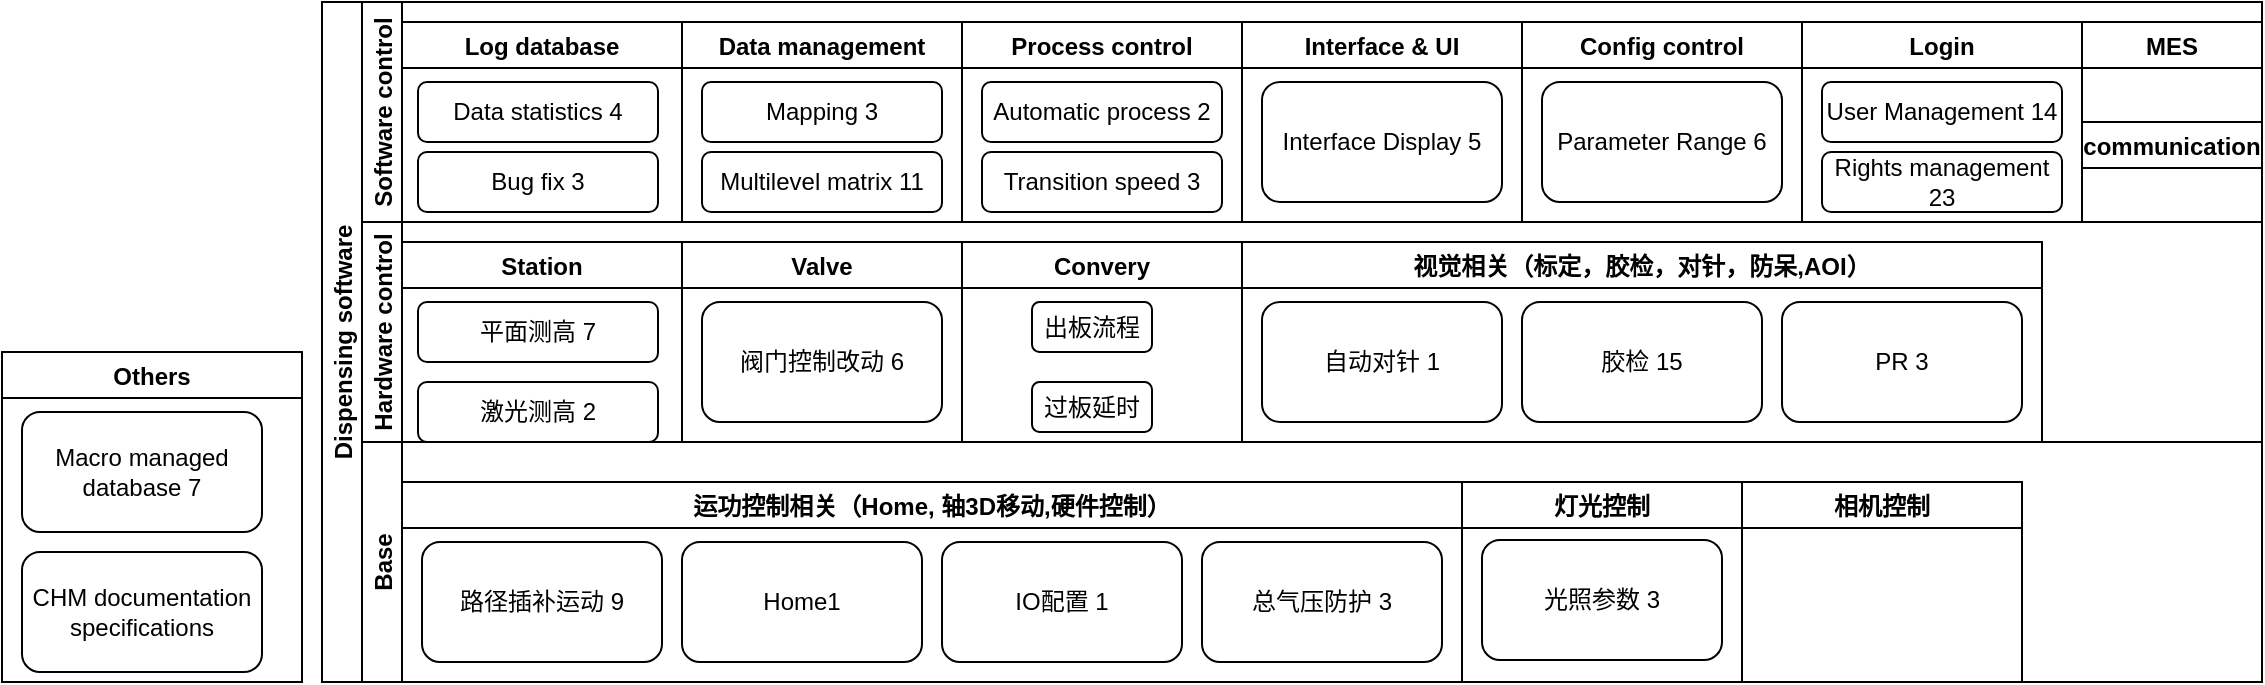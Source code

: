 <mxfile version="18.0.3" type="github">
  <diagram name="Page-1" id="12e1b939-464a-85fe-373e-61e167be1490">
    <mxGraphModel dx="861" dy="507" grid="1" gridSize="10" guides="1" tooltips="1" connect="1" arrows="1" fold="1" page="1" pageScale="1.5" pageWidth="1169" pageHeight="826" background="none" math="0" shadow="0">
      <root>
        <mxCell id="0" />
        <mxCell id="1" parent="0" />
        <mxCell id="Wz3pbXOtHqT8NCrgispx-46" value="Dispensing software" style="swimlane;childLayout=stackLayout;resizeParent=1;resizeParentMax=0;horizontal=0;startSize=20;horizontalStack=0;" vertex="1" parent="1">
          <mxGeometry x="160" width="970" height="340" as="geometry" />
        </mxCell>
        <mxCell id="Wz3pbXOtHqT8NCrgispx-47" value="Software control" style="swimlane;startSize=20;horizontal=0;" vertex="1" parent="Wz3pbXOtHqT8NCrgispx-46">
          <mxGeometry x="20" width="950" height="110" as="geometry" />
        </mxCell>
        <mxCell id="Wz3pbXOtHqT8NCrgispx-43" value="Interface &amp; UI" style="swimlane;" vertex="1" parent="Wz3pbXOtHqT8NCrgispx-47">
          <mxGeometry x="440" y="10" width="140" height="100" as="geometry" />
        </mxCell>
        <mxCell id="Wz3pbXOtHqT8NCrgispx-10" value="Interface Display 5" style="rounded=1;whiteSpace=wrap;html=1;" vertex="1" parent="Wz3pbXOtHqT8NCrgispx-43">
          <mxGeometry x="10" y="30" width="120" height="60" as="geometry" />
        </mxCell>
        <mxCell id="Wz3pbXOtHqT8NCrgispx-39" value="Config control" style="swimlane;" vertex="1" parent="Wz3pbXOtHqT8NCrgispx-47">
          <mxGeometry x="580" y="10" width="140" height="100" as="geometry" />
        </mxCell>
        <mxCell id="Wz3pbXOtHqT8NCrgispx-9" value="Parameter Range 6" style="rounded=1;whiteSpace=wrap;html=1;" vertex="1" parent="Wz3pbXOtHqT8NCrgispx-39">
          <mxGeometry x="10" y="30" width="120" height="60" as="geometry" />
        </mxCell>
        <mxCell id="Wz3pbXOtHqT8NCrgispx-41" value="Login" style="swimlane;" vertex="1" parent="Wz3pbXOtHqT8NCrgispx-47">
          <mxGeometry x="720" y="10" width="140" height="100" as="geometry" />
        </mxCell>
        <mxCell id="Wz3pbXOtHqT8NCrgispx-78" value="User Management 14" style="rounded=1;whiteSpace=wrap;html=1;" vertex="1" parent="Wz3pbXOtHqT8NCrgispx-41">
          <mxGeometry x="10" y="30" width="120" height="30" as="geometry" />
        </mxCell>
        <mxCell id="Wz3pbXOtHqT8NCrgispx-79" value="Rights management 23" style="rounded=1;whiteSpace=wrap;html=1;" vertex="1" parent="Wz3pbXOtHqT8NCrgispx-41">
          <mxGeometry x="10" y="65" width="120" height="30" as="geometry" />
        </mxCell>
        <mxCell id="Wz3pbXOtHqT8NCrgispx-26" value="Log database" style="swimlane;" vertex="1" parent="Wz3pbXOtHqT8NCrgispx-47">
          <mxGeometry x="20" y="10" width="140" height="100" as="geometry" />
        </mxCell>
        <mxCell id="Wz3pbXOtHqT8NCrgispx-13" value="Data statistics 4" style="rounded=1;whiteSpace=wrap;html=1;" vertex="1" parent="Wz3pbXOtHqT8NCrgispx-26">
          <mxGeometry x="8" y="30" width="120" height="30" as="geometry" />
        </mxCell>
        <mxCell id="Wz3pbXOtHqT8NCrgispx-68" value="Bug fix 3" style="rounded=1;whiteSpace=wrap;html=1;" vertex="1" parent="Wz3pbXOtHqT8NCrgispx-26">
          <mxGeometry x="8" y="65" width="120" height="30" as="geometry" />
        </mxCell>
        <mxCell id="Wz3pbXOtHqT8NCrgispx-36" value="Process control" style="swimlane;" vertex="1" parent="Wz3pbXOtHqT8NCrgispx-47">
          <mxGeometry x="300" y="10" width="140" height="100" as="geometry" />
        </mxCell>
        <mxCell id="Wz3pbXOtHqT8NCrgispx-72" value="Automatic process 2" style="rounded=1;whiteSpace=wrap;html=1;" vertex="1" parent="Wz3pbXOtHqT8NCrgispx-36">
          <mxGeometry x="10" y="30" width="120" height="30" as="geometry" />
        </mxCell>
        <mxCell id="Wz3pbXOtHqT8NCrgispx-73" value="Transition speed 3" style="rounded=1;whiteSpace=wrap;html=1;" vertex="1" parent="Wz3pbXOtHqT8NCrgispx-36">
          <mxGeometry x="10" y="65" width="120" height="30" as="geometry" />
        </mxCell>
        <mxCell id="Wz3pbXOtHqT8NCrgispx-62" value="Data management" style="swimlane;" vertex="1" parent="Wz3pbXOtHqT8NCrgispx-47">
          <mxGeometry x="160" y="10" width="140" height="100" as="geometry" />
        </mxCell>
        <mxCell id="Wz3pbXOtHqT8NCrgispx-70" value="Mapping 3" style="rounded=1;whiteSpace=wrap;html=1;" vertex="1" parent="Wz3pbXOtHqT8NCrgispx-62">
          <mxGeometry x="10" y="30" width="120" height="30" as="geometry" />
        </mxCell>
        <mxCell id="Wz3pbXOtHqT8NCrgispx-71" value="Multilevel matrix 11" style="rounded=1;whiteSpace=wrap;html=1;" vertex="1" parent="Wz3pbXOtHqT8NCrgispx-62">
          <mxGeometry x="10" y="65" width="120" height="30" as="geometry" />
        </mxCell>
        <mxCell id="Wz3pbXOtHqT8NCrgispx-37" value="MES" style="swimlane;" vertex="1" parent="Wz3pbXOtHqT8NCrgispx-47">
          <mxGeometry x="860" y="10" width="90" height="50" as="geometry" />
        </mxCell>
        <mxCell id="Wz3pbXOtHqT8NCrgispx-40" value="communication" style="swimlane;" vertex="1" parent="Wz3pbXOtHqT8NCrgispx-47">
          <mxGeometry x="860" y="60" width="90" height="50" as="geometry" />
        </mxCell>
        <mxCell id="Wz3pbXOtHqT8NCrgispx-48" value="Hardware control" style="swimlane;startSize=20;horizontal=0;" vertex="1" parent="Wz3pbXOtHqT8NCrgispx-46">
          <mxGeometry x="20" y="110" width="950" height="110" as="geometry" />
        </mxCell>
        <mxCell id="Wz3pbXOtHqT8NCrgispx-65" value="Station" style="swimlane;" vertex="1" parent="Wz3pbXOtHqT8NCrgispx-48">
          <mxGeometry x="20" y="10" width="140" height="100" as="geometry" />
        </mxCell>
        <mxCell id="Wz3pbXOtHqT8NCrgispx-20" value="平面测高 7" style="rounded=1;whiteSpace=wrap;html=1;" vertex="1" parent="Wz3pbXOtHqT8NCrgispx-65">
          <mxGeometry x="8" y="30" width="120" height="30" as="geometry" />
        </mxCell>
        <mxCell id="Wz3pbXOtHqT8NCrgispx-23" value="激光测高 2" style="rounded=1;whiteSpace=wrap;html=1;" vertex="1" parent="Wz3pbXOtHqT8NCrgispx-65">
          <mxGeometry x="8" y="70" width="120" height="30" as="geometry" />
        </mxCell>
        <mxCell id="Wz3pbXOtHqT8NCrgispx-31" value="Valve" style="swimlane;" vertex="1" parent="Wz3pbXOtHqT8NCrgispx-48">
          <mxGeometry x="160" y="10" width="140" height="100" as="geometry" />
        </mxCell>
        <mxCell id="Wz3pbXOtHqT8NCrgispx-14" value="阀门控制改动 6" style="rounded=1;whiteSpace=wrap;html=1;" vertex="1" parent="Wz3pbXOtHqT8NCrgispx-31">
          <mxGeometry x="10" y="30" width="120" height="60" as="geometry" />
        </mxCell>
        <mxCell id="Wz3pbXOtHqT8NCrgispx-34" value="Convery" style="swimlane;" vertex="1" parent="Wz3pbXOtHqT8NCrgispx-48">
          <mxGeometry x="300" y="10" width="140" height="100" as="geometry" />
        </mxCell>
        <mxCell id="Wz3pbXOtHqT8NCrgispx-51" value="出板流程" style="rounded=1;whiteSpace=wrap;html=1;" vertex="1" parent="Wz3pbXOtHqT8NCrgispx-34">
          <mxGeometry x="35" y="30" width="60" height="25" as="geometry" />
        </mxCell>
        <mxCell id="Wz3pbXOtHqT8NCrgispx-52" value="过板延时" style="rounded=1;whiteSpace=wrap;html=1;" vertex="1" parent="Wz3pbXOtHqT8NCrgispx-34">
          <mxGeometry x="35" y="70" width="60" height="25" as="geometry" />
        </mxCell>
        <mxCell id="Wz3pbXOtHqT8NCrgispx-27" value="视觉相关（标定，胶检，对针，防呆,AOI）" style="swimlane;" vertex="1" parent="Wz3pbXOtHqT8NCrgispx-48">
          <mxGeometry x="440" y="10" width="400" height="100" as="geometry" />
        </mxCell>
        <mxCell id="Wz3pbXOtHqT8NCrgispx-11" value="PR 3" style="rounded=1;whiteSpace=wrap;html=1;" vertex="1" parent="Wz3pbXOtHqT8NCrgispx-27">
          <mxGeometry x="270" y="30" width="120" height="60" as="geometry" />
        </mxCell>
        <mxCell id="Wz3pbXOtHqT8NCrgispx-2" value="胶检 15" style="rounded=1;whiteSpace=wrap;html=1;" vertex="1" parent="Wz3pbXOtHqT8NCrgispx-27">
          <mxGeometry x="140" y="30" width="120" height="60" as="geometry" />
        </mxCell>
        <mxCell id="Wz3pbXOtHqT8NCrgispx-17" value="自动对针 1" style="rounded=1;whiteSpace=wrap;html=1;" vertex="1" parent="Wz3pbXOtHqT8NCrgispx-27">
          <mxGeometry x="10" y="30" width="120" height="60" as="geometry" />
        </mxCell>
        <mxCell id="Wz3pbXOtHqT8NCrgispx-49" value="Base" style="swimlane;startSize=20;horizontal=0;" vertex="1" parent="Wz3pbXOtHqT8NCrgispx-46">
          <mxGeometry x="20" y="220" width="950" height="120" as="geometry" />
        </mxCell>
        <mxCell id="Wz3pbXOtHqT8NCrgispx-29" value="灯光控制" style="swimlane;" vertex="1" parent="Wz3pbXOtHqT8NCrgispx-49">
          <mxGeometry x="550" y="20" width="140" height="100" as="geometry" />
        </mxCell>
        <mxCell id="Wz3pbXOtHqT8NCrgispx-30" value="光照参数 3" style="rounded=1;whiteSpace=wrap;html=1;" vertex="1" parent="Wz3pbXOtHqT8NCrgispx-29">
          <mxGeometry x="10" y="29" width="120" height="60" as="geometry" />
        </mxCell>
        <mxCell id="Wz3pbXOtHqT8NCrgispx-53" value="相机控制" style="swimlane;" vertex="1" parent="Wz3pbXOtHqT8NCrgispx-49">
          <mxGeometry x="690" y="20" width="140" height="100" as="geometry" />
        </mxCell>
        <mxCell id="Wz3pbXOtHqT8NCrgispx-24" value="运功控制相关（Home, 轴3D移动,硬件控制）" style="swimlane;startSize=23;" vertex="1" parent="Wz3pbXOtHqT8NCrgispx-49">
          <mxGeometry x="20" y="20" width="530" height="100" as="geometry" />
        </mxCell>
        <mxCell id="Wz3pbXOtHqT8NCrgispx-22" value="路径插补运动 9" style="rounded=1;whiteSpace=wrap;html=1;" vertex="1" parent="Wz3pbXOtHqT8NCrgispx-24">
          <mxGeometry x="10" y="30" width="120" height="60" as="geometry" />
        </mxCell>
        <mxCell id="Wz3pbXOtHqT8NCrgispx-4" value="Home1" style="rounded=1;whiteSpace=wrap;html=1;" vertex="1" parent="Wz3pbXOtHqT8NCrgispx-24">
          <mxGeometry x="140" y="30" width="120" height="60" as="geometry" />
        </mxCell>
        <mxCell id="Wz3pbXOtHqT8NCrgispx-6" value="IO配置 1" style="rounded=1;whiteSpace=wrap;html=1;" vertex="1" parent="Wz3pbXOtHqT8NCrgispx-24">
          <mxGeometry x="270" y="30" width="120" height="60" as="geometry" />
        </mxCell>
        <mxCell id="Wz3pbXOtHqT8NCrgispx-21" value="总气压防护 3" style="rounded=1;whiteSpace=wrap;html=1;" vertex="1" parent="Wz3pbXOtHqT8NCrgispx-24">
          <mxGeometry x="400" y="30" width="120" height="60" as="geometry" />
        </mxCell>
        <mxCell id="Wz3pbXOtHqT8NCrgispx-59" value="Others" style="swimlane;" vertex="1" parent="1">
          <mxGeometry y="175" width="150" height="165" as="geometry" />
        </mxCell>
        <mxCell id="Wz3pbXOtHqT8NCrgispx-15" value="Macro managed database 7" style="rounded=1;whiteSpace=wrap;html=1;" vertex="1" parent="Wz3pbXOtHqT8NCrgispx-59">
          <mxGeometry x="10" y="30" width="120" height="60" as="geometry" />
        </mxCell>
        <mxCell id="Wz3pbXOtHqT8NCrgispx-16" value="CHM documentation specifications" style="rounded=1;whiteSpace=wrap;html=1;" vertex="1" parent="Wz3pbXOtHqT8NCrgispx-59">
          <mxGeometry x="10" y="100" width="120" height="60" as="geometry" />
        </mxCell>
      </root>
    </mxGraphModel>
  </diagram>
</mxfile>
